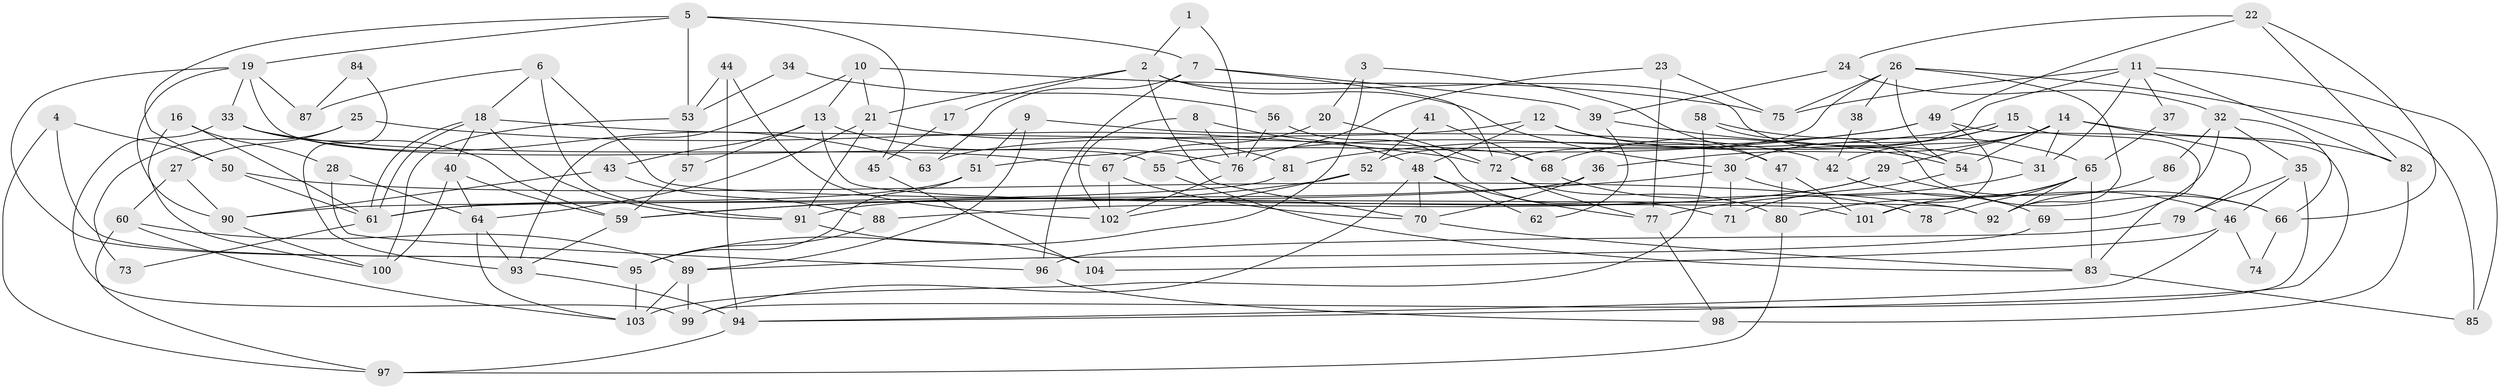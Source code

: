 // coarse degree distribution, {5: 0.16666666666666666, 10: 0.047619047619047616, 3: 0.21428571428571427, 8: 0.16666666666666666, 7: 0.09523809523809523, 6: 0.07142857142857142, 4: 0.09523809523809523, 9: 0.14285714285714285}
// Generated by graph-tools (version 1.1) at 2025/37/03/04/25 23:37:07]
// undirected, 104 vertices, 208 edges
graph export_dot {
  node [color=gray90,style=filled];
  1;
  2;
  3;
  4;
  5;
  6;
  7;
  8;
  9;
  10;
  11;
  12;
  13;
  14;
  15;
  16;
  17;
  18;
  19;
  20;
  21;
  22;
  23;
  24;
  25;
  26;
  27;
  28;
  29;
  30;
  31;
  32;
  33;
  34;
  35;
  36;
  37;
  38;
  39;
  40;
  41;
  42;
  43;
  44;
  45;
  46;
  47;
  48;
  49;
  50;
  51;
  52;
  53;
  54;
  55;
  56;
  57;
  58;
  59;
  60;
  61;
  62;
  63;
  64;
  65;
  66;
  67;
  68;
  69;
  70;
  71;
  72;
  73;
  74;
  75;
  76;
  77;
  78;
  79;
  80;
  81;
  82;
  83;
  84;
  85;
  86;
  87;
  88;
  89;
  90;
  91;
  92;
  93;
  94;
  95;
  96;
  97;
  98;
  99;
  100;
  101;
  102;
  103;
  104;
  1 -- 76;
  1 -- 2;
  2 -- 30;
  2 -- 21;
  2 -- 17;
  2 -- 54;
  2 -- 70;
  3 -- 47;
  3 -- 20;
  3 -- 95;
  4 -- 95;
  4 -- 97;
  4 -- 50;
  5 -- 7;
  5 -- 19;
  5 -- 45;
  5 -- 50;
  5 -- 53;
  6 -- 92;
  6 -- 91;
  6 -- 18;
  6 -- 87;
  7 -- 63;
  7 -- 72;
  7 -- 39;
  7 -- 96;
  8 -- 76;
  8 -- 48;
  8 -- 102;
  9 -- 51;
  9 -- 89;
  9 -- 42;
  10 -- 93;
  10 -- 13;
  10 -- 21;
  10 -- 75;
  11 -- 82;
  11 -- 75;
  11 -- 31;
  11 -- 37;
  11 -- 72;
  11 -- 85;
  12 -- 48;
  12 -- 31;
  12 -- 47;
  12 -- 63;
  13 -- 43;
  13 -- 101;
  13 -- 57;
  13 -- 76;
  14 -- 79;
  14 -- 36;
  14 -- 29;
  14 -- 31;
  14 -- 42;
  14 -- 54;
  14 -- 82;
  15 -- 83;
  15 -- 55;
  15 -- 30;
  15 -- 68;
  16 -- 61;
  16 -- 100;
  16 -- 28;
  17 -- 45;
  18 -- 61;
  18 -- 61;
  18 -- 40;
  18 -- 68;
  18 -- 91;
  19 -- 90;
  19 -- 95;
  19 -- 33;
  19 -- 55;
  19 -- 87;
  20 -- 72;
  20 -- 67;
  21 -- 64;
  21 -- 81;
  21 -- 91;
  22 -- 24;
  22 -- 49;
  22 -- 66;
  22 -- 82;
  23 -- 75;
  23 -- 76;
  23 -- 77;
  24 -- 39;
  24 -- 32;
  25 -- 27;
  25 -- 72;
  25 -- 73;
  26 -- 92;
  26 -- 54;
  26 -- 38;
  26 -- 52;
  26 -- 75;
  26 -- 85;
  27 -- 60;
  27 -- 90;
  28 -- 96;
  28 -- 64;
  29 -- 91;
  29 -- 66;
  29 -- 88;
  30 -- 59;
  30 -- 69;
  30 -- 71;
  31 -- 77;
  32 -- 69;
  32 -- 66;
  32 -- 35;
  32 -- 86;
  33 -- 99;
  33 -- 59;
  33 -- 63;
  33 -- 67;
  34 -- 56;
  34 -- 53;
  35 -- 46;
  35 -- 79;
  35 -- 99;
  36 -- 61;
  36 -- 70;
  37 -- 65;
  38 -- 42;
  39 -- 54;
  39 -- 62;
  40 -- 64;
  40 -- 59;
  40 -- 100;
  41 -- 68;
  41 -- 52;
  42 -- 46;
  43 -- 88;
  43 -- 90;
  44 -- 53;
  44 -- 102;
  44 -- 94;
  45 -- 104;
  46 -- 94;
  46 -- 74;
  46 -- 104;
  47 -- 101;
  47 -- 80;
  48 -- 77;
  48 -- 70;
  48 -- 62;
  48 -- 99;
  49 -- 51;
  49 -- 94;
  49 -- 81;
  49 -- 101;
  50 -- 61;
  50 -- 92;
  51 -- 61;
  51 -- 95;
  52 -- 59;
  52 -- 102;
  53 -- 57;
  53 -- 100;
  54 -- 71;
  55 -- 83;
  56 -- 71;
  56 -- 76;
  57 -- 59;
  58 -- 65;
  58 -- 66;
  58 -- 103;
  59 -- 93;
  60 -- 89;
  60 -- 103;
  60 -- 97;
  61 -- 73;
  64 -- 93;
  64 -- 103;
  65 -- 80;
  65 -- 83;
  65 -- 78;
  65 -- 92;
  65 -- 101;
  66 -- 74;
  67 -- 102;
  67 -- 70;
  68 -- 78;
  69 -- 89;
  70 -- 83;
  72 -- 77;
  72 -- 80;
  76 -- 102;
  77 -- 98;
  79 -- 96;
  80 -- 97;
  81 -- 90;
  82 -- 98;
  83 -- 85;
  84 -- 87;
  84 -- 93;
  86 -- 92;
  88 -- 95;
  89 -- 103;
  89 -- 99;
  90 -- 100;
  91 -- 104;
  93 -- 94;
  94 -- 97;
  95 -- 103;
  96 -- 98;
}
